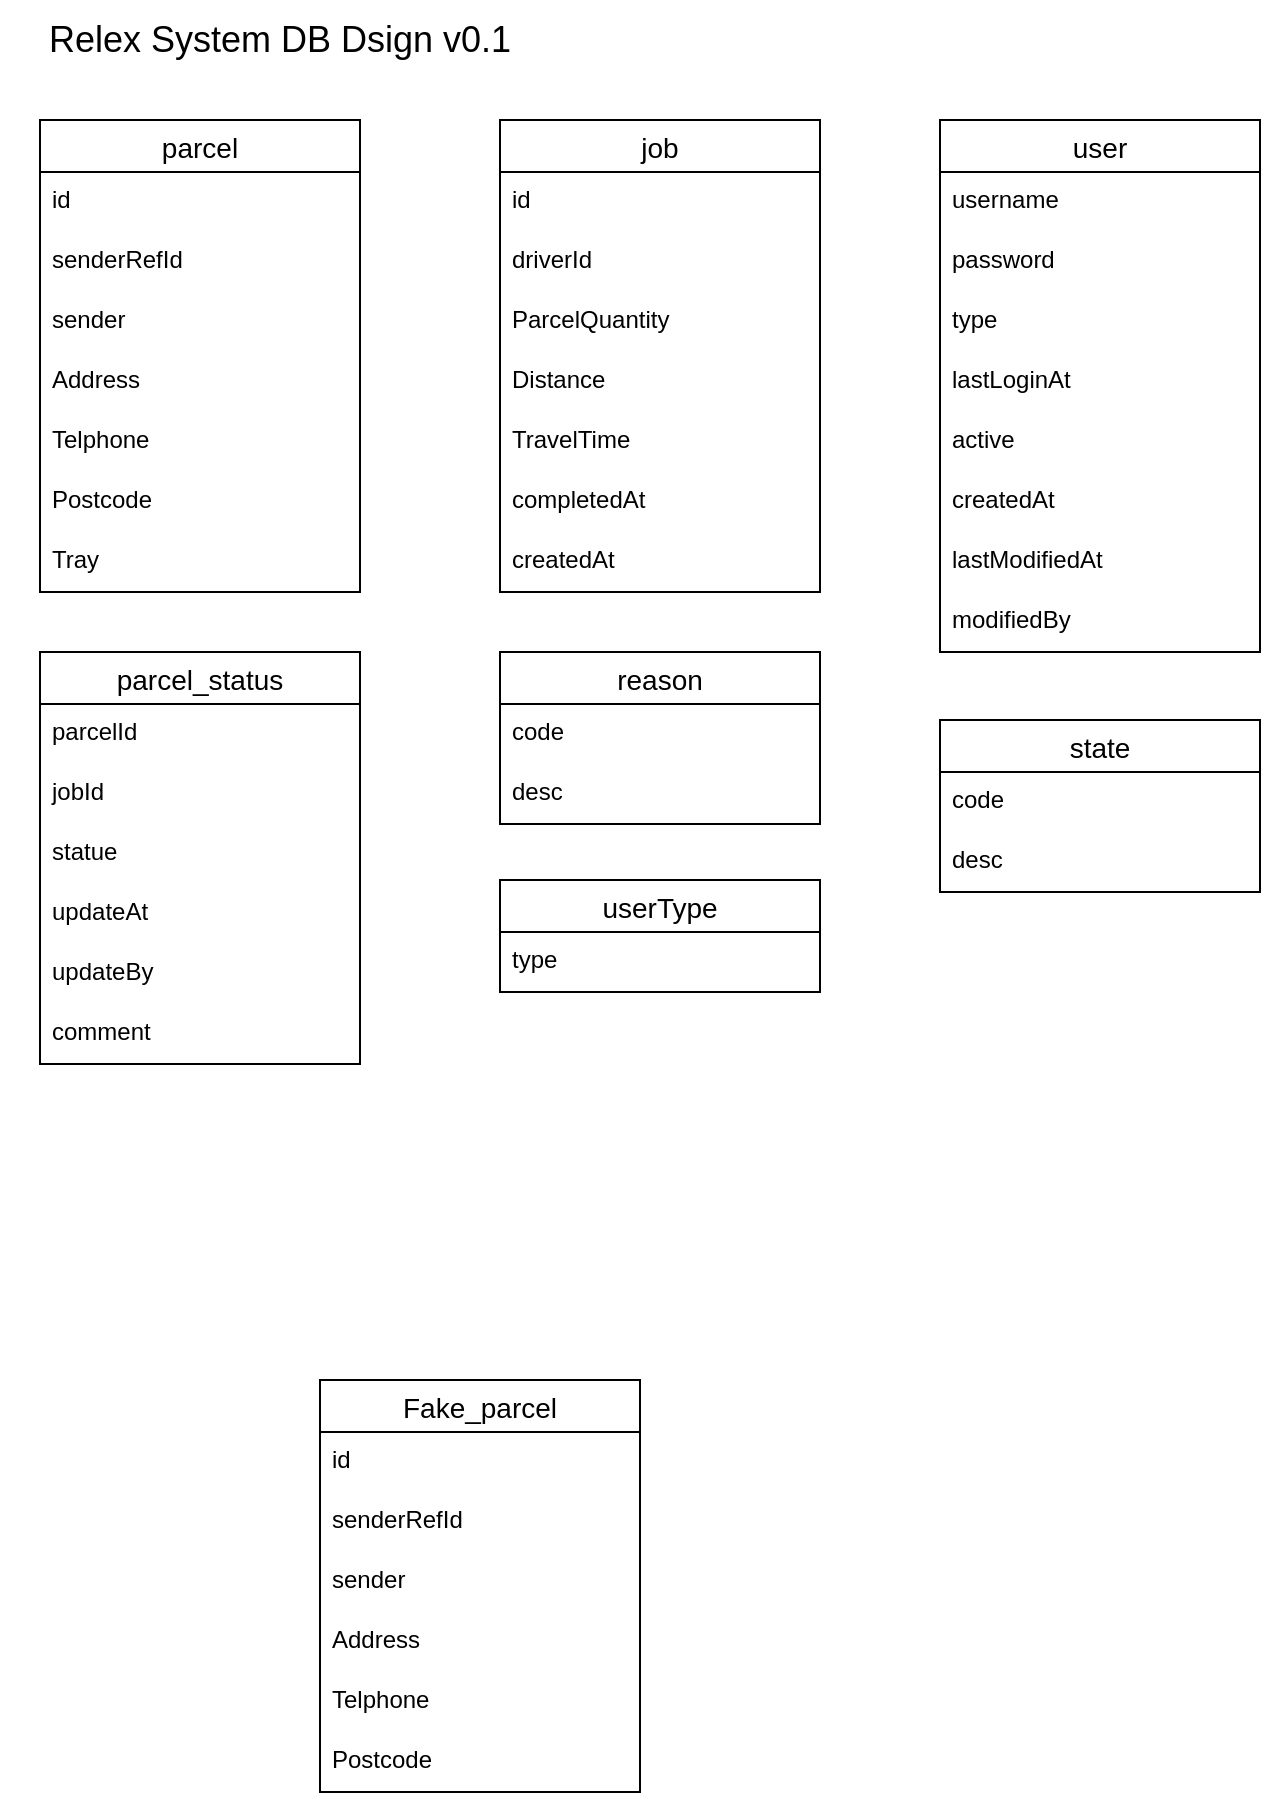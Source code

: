<mxfile version="14.4.3" type="device"><diagram id="-1xpdqVpt40qpxtbUQVh" name="Page-1"><mxGraphModel dx="1305" dy="799" grid="1" gridSize="10" guides="1" tooltips="1" connect="1" arrows="1" fold="1" page="1" pageScale="1" pageWidth="827" pageHeight="1169" math="0" shadow="0"><root><mxCell id="0"/><mxCell id="1" parent="0"/><mxCell id="6mvep8IFf3vn55hKiaIe-1" value="parcel" style="swimlane;fontStyle=0;childLayout=stackLayout;horizontal=1;startSize=26;horizontalStack=0;resizeParent=1;resizeParentMax=0;resizeLast=0;collapsible=1;marginBottom=0;align=center;fontSize=14;" parent="1" vertex="1"><mxGeometry x="60" y="100" width="160" height="236" as="geometry"><mxRectangle x="100" y="120" width="70" height="26" as="alternateBounds"/></mxGeometry></mxCell><mxCell id="6mvep8IFf3vn55hKiaIe-2" value="id" style="text;strokeColor=none;fillColor=none;spacingLeft=4;spacingRight=4;overflow=hidden;rotatable=0;points=[[0,0.5],[1,0.5]];portConstraint=eastwest;fontSize=12;" parent="6mvep8IFf3vn55hKiaIe-1" vertex="1"><mxGeometry y="26" width="160" height="30" as="geometry"/></mxCell><mxCell id="6mvep8IFf3vn55hKiaIe-3" value="senderRefId" style="text;strokeColor=none;fillColor=none;spacingLeft=4;spacingRight=4;overflow=hidden;rotatable=0;points=[[0,0.5],[1,0.5]];portConstraint=eastwest;fontSize=12;" parent="6mvep8IFf3vn55hKiaIe-1" vertex="1"><mxGeometry y="56" width="160" height="30" as="geometry"/></mxCell><mxCell id="6mvep8IFf3vn55hKiaIe-4" value="sender" style="text;strokeColor=none;fillColor=none;spacingLeft=4;spacingRight=4;overflow=hidden;rotatable=0;points=[[0,0.5],[1,0.5]];portConstraint=eastwest;fontSize=12;" parent="6mvep8IFf3vn55hKiaIe-1" vertex="1"><mxGeometry y="86" width="160" height="30" as="geometry"/></mxCell><mxCell id="mJ7Bo2k3ih0Uoq8KCwWQ-1" value="Address" style="text;strokeColor=none;fillColor=none;spacingLeft=4;spacingRight=4;overflow=hidden;rotatable=0;points=[[0,0.5],[1,0.5]];portConstraint=eastwest;fontSize=12;" parent="6mvep8IFf3vn55hKiaIe-1" vertex="1"><mxGeometry y="116" width="160" height="30" as="geometry"/></mxCell><mxCell id="mJ7Bo2k3ih0Uoq8KCwWQ-2" value="Telphone" style="text;strokeColor=none;fillColor=none;spacingLeft=4;spacingRight=4;overflow=hidden;rotatable=0;points=[[0,0.5],[1,0.5]];portConstraint=eastwest;fontSize=12;" parent="6mvep8IFf3vn55hKiaIe-1" vertex="1"><mxGeometry y="146" width="160" height="30" as="geometry"/></mxCell><mxCell id="mJ7Bo2k3ih0Uoq8KCwWQ-3" value="Postcode" style="text;strokeColor=none;fillColor=none;spacingLeft=4;spacingRight=4;overflow=hidden;rotatable=0;points=[[0,0.5],[1,0.5]];portConstraint=eastwest;fontSize=12;" parent="6mvep8IFf3vn55hKiaIe-1" vertex="1"><mxGeometry y="176" width="160" height="30" as="geometry"/></mxCell><mxCell id="mJ7Bo2k3ih0Uoq8KCwWQ-4" value="Tray" style="text;strokeColor=none;fillColor=none;spacingLeft=4;spacingRight=4;overflow=hidden;rotatable=0;points=[[0,0.5],[1,0.5]];portConstraint=eastwest;fontSize=12;" parent="6mvep8IFf3vn55hKiaIe-1" vertex="1"><mxGeometry y="206" width="160" height="30" as="geometry"/></mxCell><mxCell id="6mvep8IFf3vn55hKiaIe-5" value="job" style="swimlane;fontStyle=0;childLayout=stackLayout;horizontal=1;startSize=26;horizontalStack=0;resizeParent=1;resizeParentMax=0;resizeLast=0;collapsible=1;marginBottom=0;align=center;fontSize=14;" parent="1" vertex="1"><mxGeometry x="290" y="100" width="160" height="236" as="geometry"/></mxCell><mxCell id="6mvep8IFf3vn55hKiaIe-6" value="id" style="text;strokeColor=none;fillColor=none;spacingLeft=4;spacingRight=4;overflow=hidden;rotatable=0;points=[[0,0.5],[1,0.5]];portConstraint=eastwest;fontSize=12;" parent="6mvep8IFf3vn55hKiaIe-5" vertex="1"><mxGeometry y="26" width="160" height="30" as="geometry"/></mxCell><mxCell id="6mvep8IFf3vn55hKiaIe-8" value="driverId" style="text;strokeColor=none;fillColor=none;spacingLeft=4;spacingRight=4;overflow=hidden;rotatable=0;points=[[0,0.5],[1,0.5]];portConstraint=eastwest;fontSize=12;" parent="6mvep8IFf3vn55hKiaIe-5" vertex="1"><mxGeometry y="56" width="160" height="30" as="geometry"/></mxCell><mxCell id="6mvep8IFf3vn55hKiaIe-28" value="ParcelQuantity" style="text;strokeColor=none;fillColor=none;spacingLeft=4;spacingRight=4;overflow=hidden;rotatable=0;points=[[0,0.5],[1,0.5]];portConstraint=eastwest;fontSize=12;" parent="6mvep8IFf3vn55hKiaIe-5" vertex="1"><mxGeometry y="86" width="160" height="30" as="geometry"/></mxCell><mxCell id="mJ7Bo2k3ih0Uoq8KCwWQ-6" value="Distance" style="text;strokeColor=none;fillColor=none;spacingLeft=4;spacingRight=4;overflow=hidden;rotatable=0;points=[[0,0.5],[1,0.5]];portConstraint=eastwest;fontSize=12;" parent="6mvep8IFf3vn55hKiaIe-5" vertex="1"><mxGeometry y="116" width="160" height="30" as="geometry"/></mxCell><mxCell id="mJ7Bo2k3ih0Uoq8KCwWQ-7" value="TravelTime" style="text;strokeColor=none;fillColor=none;spacingLeft=4;spacingRight=4;overflow=hidden;rotatable=0;points=[[0,0.5],[1,0.5]];portConstraint=eastwest;fontSize=12;" parent="6mvep8IFf3vn55hKiaIe-5" vertex="1"><mxGeometry y="146" width="160" height="30" as="geometry"/></mxCell><mxCell id="6mvep8IFf3vn55hKiaIe-29" value="completedAt" style="text;strokeColor=none;fillColor=none;spacingLeft=4;spacingRight=4;overflow=hidden;rotatable=0;points=[[0,0.5],[1,0.5]];portConstraint=eastwest;fontSize=12;" parent="6mvep8IFf3vn55hKiaIe-5" vertex="1"><mxGeometry y="176" width="160" height="30" as="geometry"/></mxCell><mxCell id="mJ7Bo2k3ih0Uoq8KCwWQ-5" value="createdAt" style="text;strokeColor=none;fillColor=none;spacingLeft=4;spacingRight=4;overflow=hidden;rotatable=0;points=[[0,0.5],[1,0.5]];portConstraint=eastwest;fontSize=12;" parent="6mvep8IFf3vn55hKiaIe-5" vertex="1"><mxGeometry y="206" width="160" height="30" as="geometry"/></mxCell><mxCell id="6mvep8IFf3vn55hKiaIe-9" value="parcel_status" style="swimlane;fontStyle=0;childLayout=stackLayout;horizontal=1;startSize=26;horizontalStack=0;resizeParent=1;resizeParentMax=0;resizeLast=0;collapsible=1;marginBottom=0;align=center;fontSize=14;" parent="1" vertex="1"><mxGeometry x="60" y="366" width="160" height="206" as="geometry"/></mxCell><mxCell id="6mvep8IFf3vn55hKiaIe-10" value="parcelId" style="text;strokeColor=none;fillColor=none;spacingLeft=4;spacingRight=4;overflow=hidden;rotatable=0;points=[[0,0.5],[1,0.5]];portConstraint=eastwest;fontSize=12;" parent="6mvep8IFf3vn55hKiaIe-9" vertex="1"><mxGeometry y="26" width="160" height="30" as="geometry"/></mxCell><mxCell id="6mvep8IFf3vn55hKiaIe-11" value="jobId" style="text;strokeColor=none;fillColor=none;spacingLeft=4;spacingRight=4;overflow=hidden;rotatable=0;points=[[0,0.5],[1,0.5]];portConstraint=eastwest;fontSize=12;" parent="6mvep8IFf3vn55hKiaIe-9" vertex="1"><mxGeometry y="56" width="160" height="30" as="geometry"/></mxCell><mxCell id="6mvep8IFf3vn55hKiaIe-27" value="statue" style="text;strokeColor=none;fillColor=none;spacingLeft=4;spacingRight=4;overflow=hidden;rotatable=0;points=[[0,0.5],[1,0.5]];portConstraint=eastwest;fontSize=12;" parent="6mvep8IFf3vn55hKiaIe-9" vertex="1"><mxGeometry y="86" width="160" height="30" as="geometry"/></mxCell><mxCell id="6mvep8IFf3vn55hKiaIe-12" value="updateAt" style="text;strokeColor=none;fillColor=none;spacingLeft=4;spacingRight=4;overflow=hidden;rotatable=0;points=[[0,0.5],[1,0.5]];portConstraint=eastwest;fontSize=12;" parent="6mvep8IFf3vn55hKiaIe-9" vertex="1"><mxGeometry y="116" width="160" height="30" as="geometry"/></mxCell><mxCell id="6mvep8IFf3vn55hKiaIe-25" value="updateBy" style="text;strokeColor=none;fillColor=none;spacingLeft=4;spacingRight=4;overflow=hidden;rotatable=0;points=[[0,0.5],[1,0.5]];portConstraint=eastwest;fontSize=12;" parent="6mvep8IFf3vn55hKiaIe-9" vertex="1"><mxGeometry y="146" width="160" height="30" as="geometry"/></mxCell><mxCell id="6mvep8IFf3vn55hKiaIe-26" value="comment" style="text;strokeColor=none;fillColor=none;spacingLeft=4;spacingRight=4;overflow=hidden;rotatable=0;points=[[0,0.5],[1,0.5]];portConstraint=eastwest;fontSize=12;" parent="6mvep8IFf3vn55hKiaIe-9" vertex="1"><mxGeometry y="176" width="160" height="30" as="geometry"/></mxCell><mxCell id="6mvep8IFf3vn55hKiaIe-13" value="reason" style="swimlane;fontStyle=0;childLayout=stackLayout;horizontal=1;startSize=26;horizontalStack=0;resizeParent=1;resizeParentMax=0;resizeLast=0;collapsible=1;marginBottom=0;align=center;fontSize=14;" parent="1" vertex="1"><mxGeometry x="290" y="366" width="160" height="86" as="geometry"/></mxCell><mxCell id="6mvep8IFf3vn55hKiaIe-14" value="code" style="text;strokeColor=none;fillColor=none;spacingLeft=4;spacingRight=4;overflow=hidden;rotatable=0;points=[[0,0.5],[1,0.5]];portConstraint=eastwest;fontSize=12;" parent="6mvep8IFf3vn55hKiaIe-13" vertex="1"><mxGeometry y="26" width="160" height="30" as="geometry"/></mxCell><mxCell id="6mvep8IFf3vn55hKiaIe-15" value="desc" style="text;strokeColor=none;fillColor=none;spacingLeft=4;spacingRight=4;overflow=hidden;rotatable=0;points=[[0,0.5],[1,0.5]];portConstraint=eastwest;fontSize=12;" parent="6mvep8IFf3vn55hKiaIe-13" vertex="1"><mxGeometry y="56" width="160" height="30" as="geometry"/></mxCell><mxCell id="6mvep8IFf3vn55hKiaIe-17" value="state" style="swimlane;fontStyle=0;childLayout=stackLayout;horizontal=1;startSize=26;horizontalStack=0;resizeParent=1;resizeParentMax=0;resizeLast=0;collapsible=1;marginBottom=0;align=center;fontSize=14;" parent="1" vertex="1"><mxGeometry x="510" y="400" width="160" height="86" as="geometry"/></mxCell><mxCell id="6mvep8IFf3vn55hKiaIe-18" value="code" style="text;strokeColor=none;fillColor=none;spacingLeft=4;spacingRight=4;overflow=hidden;rotatable=0;points=[[0,0.5],[1,0.5]];portConstraint=eastwest;fontSize=12;" parent="6mvep8IFf3vn55hKiaIe-17" vertex="1"><mxGeometry y="26" width="160" height="30" as="geometry"/></mxCell><mxCell id="6mvep8IFf3vn55hKiaIe-19" value="desc" style="text;strokeColor=none;fillColor=none;spacingLeft=4;spacingRight=4;overflow=hidden;rotatable=0;points=[[0,0.5],[1,0.5]];portConstraint=eastwest;fontSize=12;" parent="6mvep8IFf3vn55hKiaIe-17" vertex="1"><mxGeometry y="56" width="160" height="30" as="geometry"/></mxCell><mxCell id="6mvep8IFf3vn55hKiaIe-21" value="userType" style="swimlane;fontStyle=0;childLayout=stackLayout;horizontal=1;startSize=26;horizontalStack=0;resizeParent=1;resizeParentMax=0;resizeLast=0;collapsible=1;marginBottom=0;align=center;fontSize=14;" parent="1" vertex="1"><mxGeometry x="290" y="480" width="160" height="56" as="geometry"/></mxCell><mxCell id="6mvep8IFf3vn55hKiaIe-22" value="type" style="text;strokeColor=none;fillColor=none;spacingLeft=4;spacingRight=4;overflow=hidden;rotatable=0;points=[[0,0.5],[1,0.5]];portConstraint=eastwest;fontSize=12;" parent="6mvep8IFf3vn55hKiaIe-21" vertex="1"><mxGeometry y="26" width="160" height="30" as="geometry"/></mxCell><mxCell id="6mvep8IFf3vn55hKiaIe-30" value="user" style="swimlane;fontStyle=0;childLayout=stackLayout;horizontal=1;startSize=26;horizontalStack=0;resizeParent=1;resizeParentMax=0;resizeLast=0;collapsible=1;marginBottom=0;align=center;fontSize=14;" parent="1" vertex="1"><mxGeometry x="510" y="100" width="160" height="266" as="geometry"/></mxCell><mxCell id="6mvep8IFf3vn55hKiaIe-31" value="username" style="text;strokeColor=none;fillColor=none;spacingLeft=4;spacingRight=4;overflow=hidden;rotatable=0;points=[[0,0.5],[1,0.5]];portConstraint=eastwest;fontSize=12;" parent="6mvep8IFf3vn55hKiaIe-30" vertex="1"><mxGeometry y="26" width="160" height="30" as="geometry"/></mxCell><mxCell id="6mvep8IFf3vn55hKiaIe-32" value="password" style="text;strokeColor=none;fillColor=none;spacingLeft=4;spacingRight=4;overflow=hidden;rotatable=0;points=[[0,0.5],[1,0.5]];portConstraint=eastwest;fontSize=12;" parent="6mvep8IFf3vn55hKiaIe-30" vertex="1"><mxGeometry y="56" width="160" height="30" as="geometry"/></mxCell><mxCell id="8PycauNHHfR5opVuzf9_-1" value="type" style="text;strokeColor=none;fillColor=none;spacingLeft=4;spacingRight=4;overflow=hidden;rotatable=0;points=[[0,0.5],[1,0.5]];portConstraint=eastwest;fontSize=12;" parent="6mvep8IFf3vn55hKiaIe-30" vertex="1"><mxGeometry y="86" width="160" height="30" as="geometry"/></mxCell><mxCell id="6mvep8IFf3vn55hKiaIe-33" value="lastLoginAt" style="text;strokeColor=none;fillColor=none;spacingLeft=4;spacingRight=4;overflow=hidden;rotatable=0;points=[[0,0.5],[1,0.5]];portConstraint=eastwest;fontSize=12;" parent="6mvep8IFf3vn55hKiaIe-30" vertex="1"><mxGeometry y="116" width="160" height="30" as="geometry"/></mxCell><mxCell id="8PycauNHHfR5opVuzf9_-2" value="active" style="text;strokeColor=none;fillColor=none;spacingLeft=4;spacingRight=4;overflow=hidden;rotatable=0;points=[[0,0.5],[1,0.5]];portConstraint=eastwest;fontSize=12;" parent="6mvep8IFf3vn55hKiaIe-30" vertex="1"><mxGeometry y="146" width="160" height="30" as="geometry"/></mxCell><mxCell id="8PycauNHHfR5opVuzf9_-3" value="createdAt" style="text;strokeColor=none;fillColor=none;spacingLeft=4;spacingRight=4;overflow=hidden;rotatable=0;points=[[0,0.5],[1,0.5]];portConstraint=eastwest;fontSize=12;" parent="6mvep8IFf3vn55hKiaIe-30" vertex="1"><mxGeometry y="176" width="160" height="30" as="geometry"/></mxCell><mxCell id="8PycauNHHfR5opVuzf9_-4" value="lastModifiedAt" style="text;strokeColor=none;fillColor=none;spacingLeft=4;spacingRight=4;overflow=hidden;rotatable=0;points=[[0,0.5],[1,0.5]];portConstraint=eastwest;fontSize=12;" parent="6mvep8IFf3vn55hKiaIe-30" vertex="1"><mxGeometry y="206" width="160" height="30" as="geometry"/></mxCell><mxCell id="8PycauNHHfR5opVuzf9_-5" value="modifiedBy" style="text;strokeColor=none;fillColor=none;spacingLeft=4;spacingRight=4;overflow=hidden;rotatable=0;points=[[0,0.5],[1,0.5]];portConstraint=eastwest;fontSize=12;" parent="6mvep8IFf3vn55hKiaIe-30" vertex="1"><mxGeometry y="236" width="160" height="30" as="geometry"/></mxCell><mxCell id="Czm98q-aOKguEI_LnxVm-1" value="&lt;span style=&quot;font-size: 18px&quot;&gt;Relex System DB Dsign v0.1&lt;/span&gt;" style="text;html=1;strokeColor=none;fillColor=none;align=center;verticalAlign=middle;whiteSpace=wrap;rounded=0;" parent="1" vertex="1"><mxGeometry x="40" y="40" width="280" height="40" as="geometry"/></mxCell><mxCell id="LHKvt6Y2A6NrJbaMDIoN-1" value="Fake_parcel" style="swimlane;fontStyle=0;childLayout=stackLayout;horizontal=1;startSize=26;horizontalStack=0;resizeParent=1;resizeParentMax=0;resizeLast=0;collapsible=1;marginBottom=0;align=center;fontSize=14;" parent="1" vertex="1"><mxGeometry x="200" y="730" width="160" height="206" as="geometry"><mxRectangle x="100" y="120" width="70" height="26" as="alternateBounds"/></mxGeometry></mxCell><mxCell id="LHKvt6Y2A6NrJbaMDIoN-2" value="id" style="text;strokeColor=none;fillColor=none;spacingLeft=4;spacingRight=4;overflow=hidden;rotatable=0;points=[[0,0.5],[1,0.5]];portConstraint=eastwest;fontSize=12;" parent="LHKvt6Y2A6NrJbaMDIoN-1" vertex="1"><mxGeometry y="26" width="160" height="30" as="geometry"/></mxCell><mxCell id="LHKvt6Y2A6NrJbaMDIoN-3" value="senderRefId" style="text;strokeColor=none;fillColor=none;spacingLeft=4;spacingRight=4;overflow=hidden;rotatable=0;points=[[0,0.5],[1,0.5]];portConstraint=eastwest;fontSize=12;" parent="LHKvt6Y2A6NrJbaMDIoN-1" vertex="1"><mxGeometry y="56" width="160" height="30" as="geometry"/></mxCell><mxCell id="LHKvt6Y2A6NrJbaMDIoN-4" value="sender" style="text;strokeColor=none;fillColor=none;spacingLeft=4;spacingRight=4;overflow=hidden;rotatable=0;points=[[0,0.5],[1,0.5]];portConstraint=eastwest;fontSize=12;" parent="LHKvt6Y2A6NrJbaMDIoN-1" vertex="1"><mxGeometry y="86" width="160" height="30" as="geometry"/></mxCell><mxCell id="LHKvt6Y2A6NrJbaMDIoN-5" value="Address" style="text;strokeColor=none;fillColor=none;spacingLeft=4;spacingRight=4;overflow=hidden;rotatable=0;points=[[0,0.5],[1,0.5]];portConstraint=eastwest;fontSize=12;" parent="LHKvt6Y2A6NrJbaMDIoN-1" vertex="1"><mxGeometry y="116" width="160" height="30" as="geometry"/></mxCell><mxCell id="LHKvt6Y2A6NrJbaMDIoN-6" value="Telphone" style="text;strokeColor=none;fillColor=none;spacingLeft=4;spacingRight=4;overflow=hidden;rotatable=0;points=[[0,0.5],[1,0.5]];portConstraint=eastwest;fontSize=12;" parent="LHKvt6Y2A6NrJbaMDIoN-1" vertex="1"><mxGeometry y="146" width="160" height="30" as="geometry"/></mxCell><mxCell id="LHKvt6Y2A6NrJbaMDIoN-7" value="Postcode" style="text;strokeColor=none;fillColor=none;spacingLeft=4;spacingRight=4;overflow=hidden;rotatable=0;points=[[0,0.5],[1,0.5]];portConstraint=eastwest;fontSize=12;" parent="LHKvt6Y2A6NrJbaMDIoN-1" vertex="1"><mxGeometry y="176" width="160" height="30" as="geometry"/></mxCell></root></mxGraphModel></diagram></mxfile>